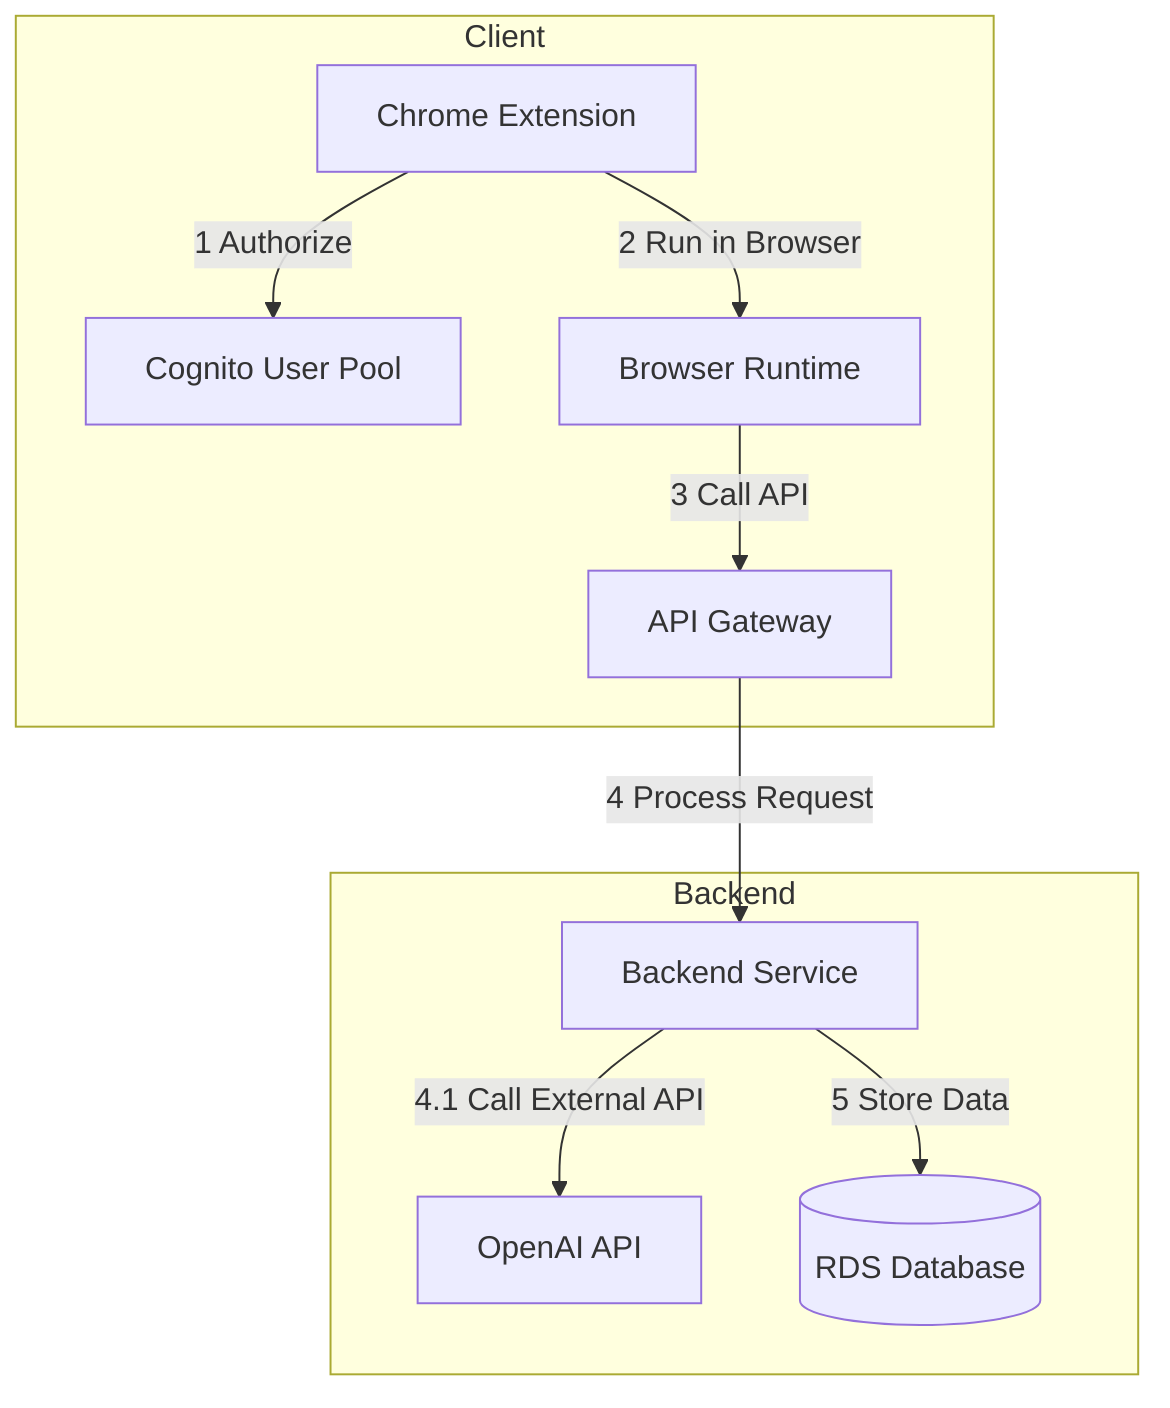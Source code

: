 flowchart TB
  subgraph Client
    CE[Chrome Extension]
    CE-->|1 Authorize|Cog[Cognito User Pool]
    CE-->|2 Run in Browser|Br[Browser Runtime]
    Br-->|3 Call API|APIGW[API Gateway]
  end

  subgraph Backend
    APIGW-->|4 Process Request|BE[Backend Service]
    BE-->|4.1 Call External API|OA[OpenAI API]
    BE-->|5 Store Data|DB[(RDS Database)]
  end